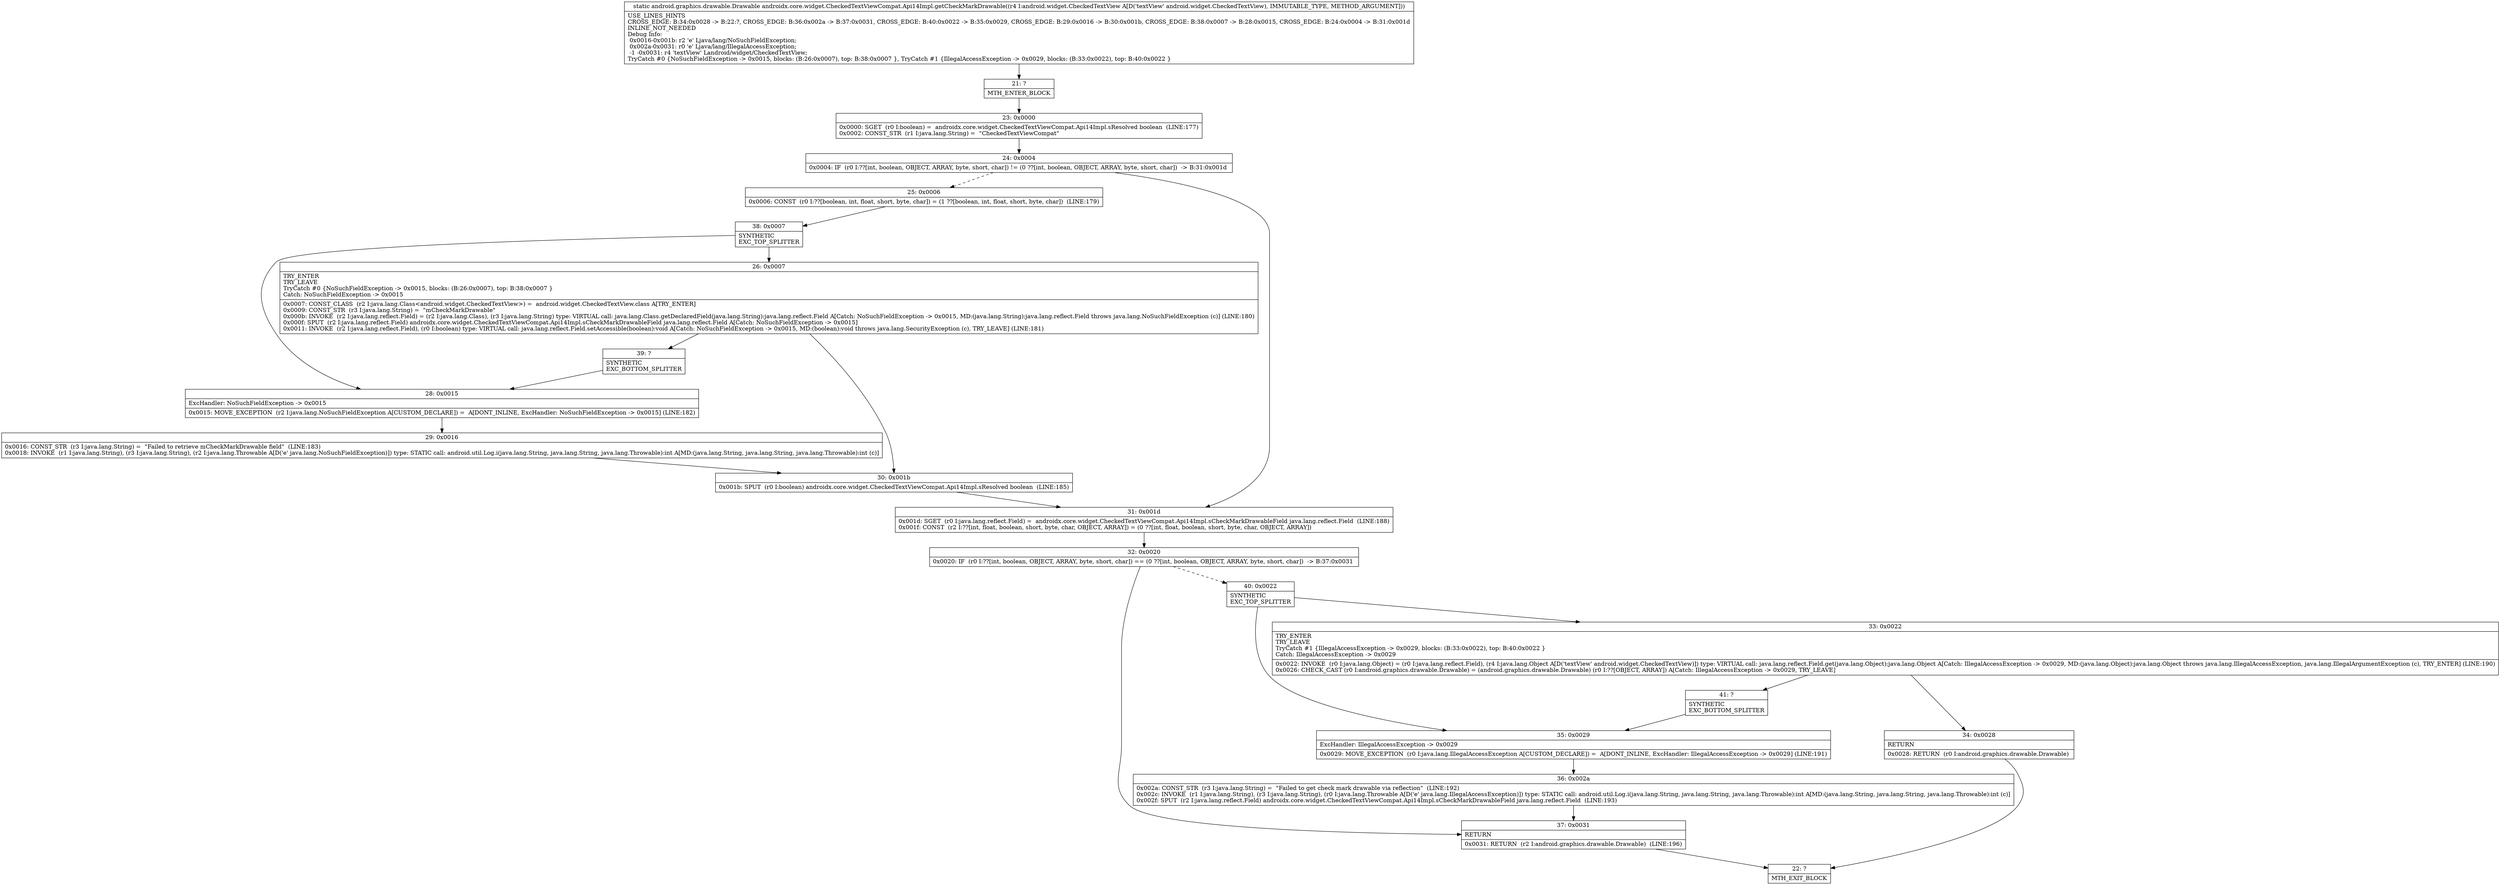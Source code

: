 digraph "CFG forandroidx.core.widget.CheckedTextViewCompat.Api14Impl.getCheckMarkDrawable(Landroid\/widget\/CheckedTextView;)Landroid\/graphics\/drawable\/Drawable;" {
Node_21 [shape=record,label="{21\:\ ?|MTH_ENTER_BLOCK\l}"];
Node_23 [shape=record,label="{23\:\ 0x0000|0x0000: SGET  (r0 I:boolean) =  androidx.core.widget.CheckedTextViewCompat.Api14Impl.sResolved boolean  (LINE:177)\l0x0002: CONST_STR  (r1 I:java.lang.String) =  \"CheckedTextViewCompat\" \l}"];
Node_24 [shape=record,label="{24\:\ 0x0004|0x0004: IF  (r0 I:??[int, boolean, OBJECT, ARRAY, byte, short, char]) != (0 ??[int, boolean, OBJECT, ARRAY, byte, short, char])  \-\> B:31:0x001d \l}"];
Node_25 [shape=record,label="{25\:\ 0x0006|0x0006: CONST  (r0 I:??[boolean, int, float, short, byte, char]) = (1 ??[boolean, int, float, short, byte, char])  (LINE:179)\l}"];
Node_38 [shape=record,label="{38\:\ 0x0007|SYNTHETIC\lEXC_TOP_SPLITTER\l}"];
Node_26 [shape=record,label="{26\:\ 0x0007|TRY_ENTER\lTRY_LEAVE\lTryCatch #0 \{NoSuchFieldException \-\> 0x0015, blocks: (B:26:0x0007), top: B:38:0x0007 \}\lCatch: NoSuchFieldException \-\> 0x0015\l|0x0007: CONST_CLASS  (r2 I:java.lang.Class\<android.widget.CheckedTextView\>) =  android.widget.CheckedTextView.class A[TRY_ENTER]\l0x0009: CONST_STR  (r3 I:java.lang.String) =  \"mCheckMarkDrawable\" \l0x000b: INVOKE  (r2 I:java.lang.reflect.Field) = (r2 I:java.lang.Class), (r3 I:java.lang.String) type: VIRTUAL call: java.lang.Class.getDeclaredField(java.lang.String):java.lang.reflect.Field A[Catch: NoSuchFieldException \-\> 0x0015, MD:(java.lang.String):java.lang.reflect.Field throws java.lang.NoSuchFieldException (c)] (LINE:180)\l0x000f: SPUT  (r2 I:java.lang.reflect.Field) androidx.core.widget.CheckedTextViewCompat.Api14Impl.sCheckMarkDrawableField java.lang.reflect.Field A[Catch: NoSuchFieldException \-\> 0x0015]\l0x0011: INVOKE  (r2 I:java.lang.reflect.Field), (r0 I:boolean) type: VIRTUAL call: java.lang.reflect.Field.setAccessible(boolean):void A[Catch: NoSuchFieldException \-\> 0x0015, MD:(boolean):void throws java.lang.SecurityException (c), TRY_LEAVE] (LINE:181)\l}"];
Node_30 [shape=record,label="{30\:\ 0x001b|0x001b: SPUT  (r0 I:boolean) androidx.core.widget.CheckedTextViewCompat.Api14Impl.sResolved boolean  (LINE:185)\l}"];
Node_39 [shape=record,label="{39\:\ ?|SYNTHETIC\lEXC_BOTTOM_SPLITTER\l}"];
Node_28 [shape=record,label="{28\:\ 0x0015|ExcHandler: NoSuchFieldException \-\> 0x0015\l|0x0015: MOVE_EXCEPTION  (r2 I:java.lang.NoSuchFieldException A[CUSTOM_DECLARE]) =  A[DONT_INLINE, ExcHandler: NoSuchFieldException \-\> 0x0015] (LINE:182)\l}"];
Node_29 [shape=record,label="{29\:\ 0x0016|0x0016: CONST_STR  (r3 I:java.lang.String) =  \"Failed to retrieve mCheckMarkDrawable field\"  (LINE:183)\l0x0018: INVOKE  (r1 I:java.lang.String), (r3 I:java.lang.String), (r2 I:java.lang.Throwable A[D('e' java.lang.NoSuchFieldException)]) type: STATIC call: android.util.Log.i(java.lang.String, java.lang.String, java.lang.Throwable):int A[MD:(java.lang.String, java.lang.String, java.lang.Throwable):int (c)]\l}"];
Node_31 [shape=record,label="{31\:\ 0x001d|0x001d: SGET  (r0 I:java.lang.reflect.Field) =  androidx.core.widget.CheckedTextViewCompat.Api14Impl.sCheckMarkDrawableField java.lang.reflect.Field  (LINE:188)\l0x001f: CONST  (r2 I:??[int, float, boolean, short, byte, char, OBJECT, ARRAY]) = (0 ??[int, float, boolean, short, byte, char, OBJECT, ARRAY]) \l}"];
Node_32 [shape=record,label="{32\:\ 0x0020|0x0020: IF  (r0 I:??[int, boolean, OBJECT, ARRAY, byte, short, char]) == (0 ??[int, boolean, OBJECT, ARRAY, byte, short, char])  \-\> B:37:0x0031 \l}"];
Node_37 [shape=record,label="{37\:\ 0x0031|RETURN\l|0x0031: RETURN  (r2 I:android.graphics.drawable.Drawable)  (LINE:196)\l}"];
Node_22 [shape=record,label="{22\:\ ?|MTH_EXIT_BLOCK\l}"];
Node_40 [shape=record,label="{40\:\ 0x0022|SYNTHETIC\lEXC_TOP_SPLITTER\l}"];
Node_33 [shape=record,label="{33\:\ 0x0022|TRY_ENTER\lTRY_LEAVE\lTryCatch #1 \{IllegalAccessException \-\> 0x0029, blocks: (B:33:0x0022), top: B:40:0x0022 \}\lCatch: IllegalAccessException \-\> 0x0029\l|0x0022: INVOKE  (r0 I:java.lang.Object) = (r0 I:java.lang.reflect.Field), (r4 I:java.lang.Object A[D('textView' android.widget.CheckedTextView)]) type: VIRTUAL call: java.lang.reflect.Field.get(java.lang.Object):java.lang.Object A[Catch: IllegalAccessException \-\> 0x0029, MD:(java.lang.Object):java.lang.Object throws java.lang.IllegalAccessException, java.lang.IllegalArgumentException (c), TRY_ENTER] (LINE:190)\l0x0026: CHECK_CAST (r0 I:android.graphics.drawable.Drawable) = (android.graphics.drawable.Drawable) (r0 I:??[OBJECT, ARRAY]) A[Catch: IllegalAccessException \-\> 0x0029, TRY_LEAVE]\l}"];
Node_34 [shape=record,label="{34\:\ 0x0028|RETURN\l|0x0028: RETURN  (r0 I:android.graphics.drawable.Drawable) \l}"];
Node_41 [shape=record,label="{41\:\ ?|SYNTHETIC\lEXC_BOTTOM_SPLITTER\l}"];
Node_35 [shape=record,label="{35\:\ 0x0029|ExcHandler: IllegalAccessException \-\> 0x0029\l|0x0029: MOVE_EXCEPTION  (r0 I:java.lang.IllegalAccessException A[CUSTOM_DECLARE]) =  A[DONT_INLINE, ExcHandler: IllegalAccessException \-\> 0x0029] (LINE:191)\l}"];
Node_36 [shape=record,label="{36\:\ 0x002a|0x002a: CONST_STR  (r3 I:java.lang.String) =  \"Failed to get check mark drawable via reflection\"  (LINE:192)\l0x002c: INVOKE  (r1 I:java.lang.String), (r3 I:java.lang.String), (r0 I:java.lang.Throwable A[D('e' java.lang.IllegalAccessException)]) type: STATIC call: android.util.Log.i(java.lang.String, java.lang.String, java.lang.Throwable):int A[MD:(java.lang.String, java.lang.String, java.lang.Throwable):int (c)]\l0x002f: SPUT  (r2 I:java.lang.reflect.Field) androidx.core.widget.CheckedTextViewCompat.Api14Impl.sCheckMarkDrawableField java.lang.reflect.Field  (LINE:193)\l}"];
MethodNode[shape=record,label="{static android.graphics.drawable.Drawable androidx.core.widget.CheckedTextViewCompat.Api14Impl.getCheckMarkDrawable((r4 I:android.widget.CheckedTextView A[D('textView' android.widget.CheckedTextView), IMMUTABLE_TYPE, METHOD_ARGUMENT]))  | USE_LINES_HINTS\lCROSS_EDGE: B:34:0x0028 \-\> B:22:?, CROSS_EDGE: B:36:0x002a \-\> B:37:0x0031, CROSS_EDGE: B:40:0x0022 \-\> B:35:0x0029, CROSS_EDGE: B:29:0x0016 \-\> B:30:0x001b, CROSS_EDGE: B:38:0x0007 \-\> B:28:0x0015, CROSS_EDGE: B:24:0x0004 \-\> B:31:0x001d\lINLINE_NOT_NEEDED\lDebug Info:\l  0x0016\-0x001b: r2 'e' Ljava\/lang\/NoSuchFieldException;\l  0x002a\-0x0031: r0 'e' Ljava\/lang\/IllegalAccessException;\l  \-1 \-0x0031: r4 'textView' Landroid\/widget\/CheckedTextView;\lTryCatch #0 \{NoSuchFieldException \-\> 0x0015, blocks: (B:26:0x0007), top: B:38:0x0007 \}, TryCatch #1 \{IllegalAccessException \-\> 0x0029, blocks: (B:33:0x0022), top: B:40:0x0022 \}\l}"];
MethodNode -> Node_21;Node_21 -> Node_23;
Node_23 -> Node_24;
Node_24 -> Node_25[style=dashed];
Node_24 -> Node_31;
Node_25 -> Node_38;
Node_38 -> Node_26;
Node_38 -> Node_28;
Node_26 -> Node_30;
Node_26 -> Node_39;
Node_30 -> Node_31;
Node_39 -> Node_28;
Node_28 -> Node_29;
Node_29 -> Node_30;
Node_31 -> Node_32;
Node_32 -> Node_37;
Node_32 -> Node_40[style=dashed];
Node_37 -> Node_22;
Node_40 -> Node_33;
Node_40 -> Node_35;
Node_33 -> Node_34;
Node_33 -> Node_41;
Node_34 -> Node_22;
Node_41 -> Node_35;
Node_35 -> Node_36;
Node_36 -> Node_37;
}

